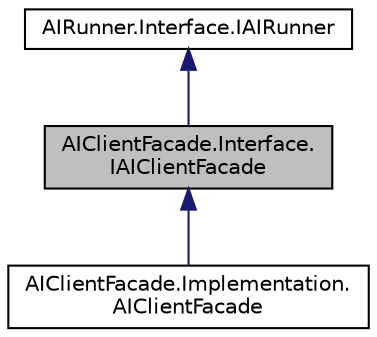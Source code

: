 digraph "AIClientFacade.Interface.IAIClientFacade"
{
  edge [fontname="Helvetica",fontsize="10",labelfontname="Helvetica",labelfontsize="10"];
  node [fontname="Helvetica",fontsize="10",shape=record];
  Node1 [label="AIClientFacade.Interface.\lIAIClientFacade",height=0.2,width=0.4,color="black", fillcolor="grey75", style="filled" fontcolor="black"];
  Node2 -> Node1 [dir="back",color="midnightblue",fontsize="10",style="solid",fontname="Helvetica"];
  Node2 [label="AIRunner.Interface.IAIRunner",height=0.2,width=0.4,color="black", fillcolor="white", style="filled",URL="$interface_a_i_runner_1_1_interface_1_1_i_a_i_runner.html"];
  Node1 -> Node3 [dir="back",color="midnightblue",fontsize="10",style="solid",fontname="Helvetica"];
  Node3 [label="AIClientFacade.Implementation.\lAIClientFacade",height=0.2,width=0.4,color="black", fillcolor="white", style="filled",URL="$class_a_i_client_facade_1_1_implementation_1_1_a_i_client_facade.html"];
}
